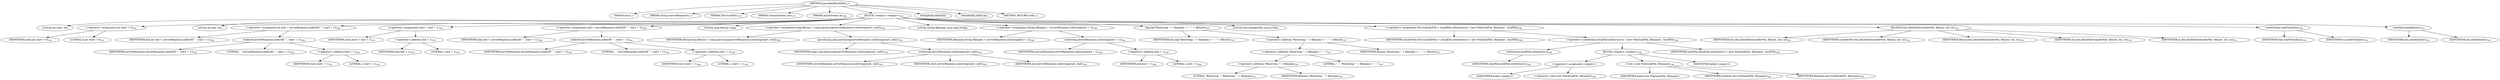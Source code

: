 digraph "parseAndFetchFile" {  
"360" [label = <(METHOD,parseAndFetchFile)<SUB>177</SUB>> ]
"31" [label = <(PARAM,this)<SUB>177</SUB>> ]
"361" [label = <(PARAM,String serverResponse)<SUB>177</SUB>> ]
"362" [label = <(PARAM,File localFile)<SUB>178</SUB>> ]
"363" [label = <(PARAM,OutputStream out)<SUB>179</SUB>> ]
"364" [label = <(PARAM,InputStream in)<SUB>180</SUB>> ]
"365" [label = <(BLOCK,&lt;empty&gt;,&lt;empty&gt;)<SUB>180</SUB>> ]
"366" [label = <(LOCAL,int start: int)> ]
"367" [label = <(&lt;operator&gt;.assignment,int start = 0)<SUB>181</SUB>> ]
"368" [label = <(IDENTIFIER,start,int start = 0)<SUB>181</SUB>> ]
"369" [label = <(LITERAL,0,int start = 0)<SUB>181</SUB>> ]
"370" [label = <(LOCAL,int end: int)> ]
"371" [label = <(&lt;operator&gt;.assignment,int end = serverResponse.indexOf(&quot; &quot;, start + 1))<SUB>182</SUB>> ]
"372" [label = <(IDENTIFIER,end,int end = serverResponse.indexOf(&quot; &quot;, start + 1))<SUB>182</SUB>> ]
"373" [label = <(indexOf,serverResponse.indexOf(&quot; &quot;, start + 1))<SUB>182</SUB>> ]
"374" [label = <(IDENTIFIER,serverResponse,serverResponse.indexOf(&quot; &quot;, start + 1))<SUB>182</SUB>> ]
"375" [label = <(LITERAL,&quot; &quot;,serverResponse.indexOf(&quot; &quot;, start + 1))<SUB>182</SUB>> ]
"376" [label = <(&lt;operator&gt;.addition,start + 1)<SUB>182</SUB>> ]
"377" [label = <(IDENTIFIER,start,start + 1)<SUB>182</SUB>> ]
"378" [label = <(LITERAL,1,start + 1)<SUB>182</SUB>> ]
"379" [label = <(&lt;operator&gt;.assignment,start = end + 1)<SUB>183</SUB>> ]
"380" [label = <(IDENTIFIER,start,start = end + 1)<SUB>183</SUB>> ]
"381" [label = <(&lt;operator&gt;.addition,end + 1)<SUB>183</SUB>> ]
"382" [label = <(IDENTIFIER,end,end + 1)<SUB>183</SUB>> ]
"383" [label = <(LITERAL,1,end + 1)<SUB>183</SUB>> ]
"384" [label = <(&lt;operator&gt;.assignment,end = serverResponse.indexOf(&quot; &quot;, start + 1))<SUB>184</SUB>> ]
"385" [label = <(IDENTIFIER,end,end = serverResponse.indexOf(&quot; &quot;, start + 1))<SUB>184</SUB>> ]
"386" [label = <(indexOf,serverResponse.indexOf(&quot; &quot;, start + 1))<SUB>184</SUB>> ]
"387" [label = <(IDENTIFIER,serverResponse,serverResponse.indexOf(&quot; &quot;, start + 1))<SUB>184</SUB>> ]
"388" [label = <(LITERAL,&quot; &quot;,serverResponse.indexOf(&quot; &quot;, start + 1))<SUB>184</SUB>> ]
"389" [label = <(&lt;operator&gt;.addition,start + 1)<SUB>184</SUB>> ]
"390" [label = <(IDENTIFIER,start,start + 1)<SUB>184</SUB>> ]
"391" [label = <(LITERAL,1,start + 1)<SUB>184</SUB>> ]
"392" [label = <(LOCAL,long filesize: long)> ]
"393" [label = <(&lt;operator&gt;.assignment,long filesize = Long.parseLong(serverResponse.substring(start, end)))<SUB>185</SUB>> ]
"394" [label = <(IDENTIFIER,filesize,long filesize = Long.parseLong(serverResponse.substring(start, end)))<SUB>185</SUB>> ]
"395" [label = <(parseLong,Long.parseLong(serverResponse.substring(start, end)))<SUB>185</SUB>> ]
"396" [label = <(IDENTIFIER,Long,Long.parseLong(serverResponse.substring(start, end)))<SUB>185</SUB>> ]
"397" [label = <(substring,serverResponse.substring(start, end))<SUB>185</SUB>> ]
"398" [label = <(IDENTIFIER,serverResponse,serverResponse.substring(start, end))<SUB>185</SUB>> ]
"399" [label = <(IDENTIFIER,start,serverResponse.substring(start, end))<SUB>185</SUB>> ]
"400" [label = <(IDENTIFIER,end,serverResponse.substring(start, end))<SUB>185</SUB>> ]
"401" [label = <(LOCAL,String filename: java.lang.String)> ]
"402" [label = <(&lt;operator&gt;.assignment,String filename = serverResponse.substring(end + 1))<SUB>186</SUB>> ]
"403" [label = <(IDENTIFIER,filename,String filename = serverResponse.substring(end + 1))<SUB>186</SUB>> ]
"404" [label = <(substring,serverResponse.substring(end + 1))<SUB>186</SUB>> ]
"405" [label = <(IDENTIFIER,serverResponse,serverResponse.substring(end + 1))<SUB>186</SUB>> ]
"406" [label = <(&lt;operator&gt;.addition,end + 1)<SUB>186</SUB>> ]
"407" [label = <(IDENTIFIER,end,end + 1)<SUB>186</SUB>> ]
"408" [label = <(LITERAL,1,end + 1)<SUB>186</SUB>> ]
"409" [label = <(log,log(&quot;Receiving: &quot; + filename + &quot; : &quot; + filesize))<SUB>187</SUB>> ]
"30" [label = <(IDENTIFIER,this,log(&quot;Receiving: &quot; + filename + &quot; : &quot; + filesize))<SUB>187</SUB>> ]
"410" [label = <(&lt;operator&gt;.addition,&quot;Receiving: &quot; + filename + &quot; : &quot; + filesize)<SUB>187</SUB>> ]
"411" [label = <(&lt;operator&gt;.addition,&quot;Receiving: &quot; + filename + &quot; : &quot;)<SUB>187</SUB>> ]
"412" [label = <(&lt;operator&gt;.addition,&quot;Receiving: &quot; + filename)<SUB>187</SUB>> ]
"413" [label = <(LITERAL,&quot;Receiving: &quot;,&quot;Receiving: &quot; + filename)<SUB>187</SUB>> ]
"414" [label = <(IDENTIFIER,filename,&quot;Receiving: &quot; + filename)<SUB>187</SUB>> ]
"415" [label = <(LITERAL,&quot; : &quot;,&quot;Receiving: &quot; + filename + &quot; : &quot;)<SUB>187</SUB>> ]
"416" [label = <(IDENTIFIER,filesize,&quot;Receiving: &quot; + filename + &quot; : &quot; + filesize)<SUB>187</SUB>> ]
"417" [label = <(LOCAL,File transferFile: java.io.File)> ]
"418" [label = <(&lt;operator&gt;.assignment,File transferFile = (localFile.isDirectory()) ? new File(localFile, filename) : localFile)<SUB>188</SUB>> ]
"419" [label = <(IDENTIFIER,transferFile,File transferFile = (localFile.isDirectory()) ? new File(localFile, filename) : localFile)<SUB>188</SUB>> ]
"420" [label = <(&lt;operator&gt;.conditional,(localFile.isDirectory()) ? new File(localFile, filename) : localFile)<SUB>188</SUB>> ]
"421" [label = <(isDirectory,localFile.isDirectory())<SUB>188</SUB>> ]
"422" [label = <(IDENTIFIER,localFile,localFile.isDirectory())<SUB>188</SUB>> ]
"423" [label = <(BLOCK,&lt;empty&gt;,&lt;empty&gt;)<SUB>189</SUB>> ]
"424" [label = <(&lt;operator&gt;.assignment,&lt;empty&gt;)> ]
"425" [label = <(IDENTIFIER,$obj3,&lt;empty&gt;)> ]
"426" [label = <(&lt;operator&gt;.alloc,new File(localFile, filename))<SUB>189</SUB>> ]
"427" [label = <(&lt;init&gt;,new File(localFile, filename))<SUB>189</SUB>> ]
"428" [label = <(IDENTIFIER,$obj3,new File(localFile, filename))> ]
"429" [label = <(IDENTIFIER,localFile,new File(localFile, filename))<SUB>189</SUB>> ]
"430" [label = <(IDENTIFIER,filename,new File(localFile, filename))<SUB>189</SUB>> ]
"431" [label = <(IDENTIFIER,$obj3,&lt;empty&gt;)> ]
"432" [label = <(IDENTIFIER,localFile,(localFile.isDirectory()) ? new File(localFile, filename) : localFile)<SUB>190</SUB>> ]
"433" [label = <(fetchFile,this.fetchFile(transferFile, filesize, out, in))<SUB>191</SUB>> ]
"32" [label = <(IDENTIFIER,this,this.fetchFile(transferFile, filesize, out, in))<SUB>191</SUB>> ]
"434" [label = <(IDENTIFIER,transferFile,this.fetchFile(transferFile, filesize, out, in))<SUB>191</SUB>> ]
"435" [label = <(IDENTIFIER,filesize,this.fetchFile(transferFile, filesize, out, in))<SUB>191</SUB>> ]
"436" [label = <(IDENTIFIER,out,this.fetchFile(transferFile, filesize, out, in))<SUB>191</SUB>> ]
"437" [label = <(IDENTIFIER,in,this.fetchFile(transferFile, filesize, out, in))<SUB>191</SUB>> ]
"438" [label = <(waitForAck,waitForAck(in))<SUB>192</SUB>> ]
"33" [label = <(IDENTIFIER,this,waitForAck(in))<SUB>192</SUB>> ]
"439" [label = <(IDENTIFIER,in,waitForAck(in))<SUB>192</SUB>> ]
"440" [label = <(sendAck,sendAck(out))<SUB>193</SUB>> ]
"34" [label = <(IDENTIFIER,this,sendAck(out))<SUB>193</SUB>> ]
"441" [label = <(IDENTIFIER,out,sendAck(out))<SUB>193</SUB>> ]
"442" [label = <(MODIFIER,PRIVATE)> ]
"443" [label = <(MODIFIER,VIRTUAL)> ]
"444" [label = <(METHOD_RETURN,void)<SUB>177</SUB>> ]
  "360" -> "31" 
  "360" -> "361" 
  "360" -> "362" 
  "360" -> "363" 
  "360" -> "364" 
  "360" -> "365" 
  "360" -> "442" 
  "360" -> "443" 
  "360" -> "444" 
  "365" -> "366" 
  "365" -> "367" 
  "365" -> "370" 
  "365" -> "371" 
  "365" -> "379" 
  "365" -> "384" 
  "365" -> "392" 
  "365" -> "393" 
  "365" -> "401" 
  "365" -> "402" 
  "365" -> "409" 
  "365" -> "417" 
  "365" -> "418" 
  "365" -> "433" 
  "365" -> "438" 
  "365" -> "440" 
  "367" -> "368" 
  "367" -> "369" 
  "371" -> "372" 
  "371" -> "373" 
  "373" -> "374" 
  "373" -> "375" 
  "373" -> "376" 
  "376" -> "377" 
  "376" -> "378" 
  "379" -> "380" 
  "379" -> "381" 
  "381" -> "382" 
  "381" -> "383" 
  "384" -> "385" 
  "384" -> "386" 
  "386" -> "387" 
  "386" -> "388" 
  "386" -> "389" 
  "389" -> "390" 
  "389" -> "391" 
  "393" -> "394" 
  "393" -> "395" 
  "395" -> "396" 
  "395" -> "397" 
  "397" -> "398" 
  "397" -> "399" 
  "397" -> "400" 
  "402" -> "403" 
  "402" -> "404" 
  "404" -> "405" 
  "404" -> "406" 
  "406" -> "407" 
  "406" -> "408" 
  "409" -> "30" 
  "409" -> "410" 
  "410" -> "411" 
  "410" -> "416" 
  "411" -> "412" 
  "411" -> "415" 
  "412" -> "413" 
  "412" -> "414" 
  "418" -> "419" 
  "418" -> "420" 
  "420" -> "421" 
  "420" -> "423" 
  "420" -> "432" 
  "421" -> "422" 
  "423" -> "424" 
  "423" -> "427" 
  "423" -> "431" 
  "424" -> "425" 
  "424" -> "426" 
  "427" -> "428" 
  "427" -> "429" 
  "427" -> "430" 
  "433" -> "32" 
  "433" -> "434" 
  "433" -> "435" 
  "433" -> "436" 
  "433" -> "437" 
  "438" -> "33" 
  "438" -> "439" 
  "440" -> "34" 
  "440" -> "441" 
}

